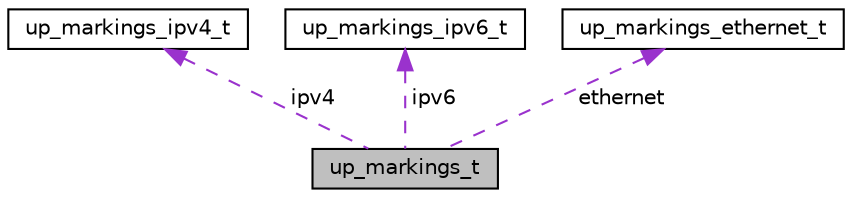 digraph "up_markings_t"
{
 // LATEX_PDF_SIZE
  bgcolor="transparent";
  edge [fontname="Helvetica",fontsize="10",labelfontname="Helvetica",labelfontsize="10"];
  node [fontname="Helvetica",fontsize="10",shape=record];
  Node1 [label="up_markings_t",height=0.2,width=0.4,color="black", fillcolor="grey75", style="filled", fontcolor="black",tooltip=" "];
  Node2 -> Node1 [dir="back",color="darkorchid3",fontsize="10",style="dashed",label=" ipv4" ,fontname="Helvetica"];
  Node2 [label="up_markings_ipv4_t",height=0.2,width=0.4,color="black",URL="$EvenstarProcessingElements_8h.html#structup__markings__ipv4__t",tooltip=" "];
  Node3 -> Node1 [dir="back",color="darkorchid3",fontsize="10",style="dashed",label=" ipv6" ,fontname="Helvetica"];
  Node3 [label="up_markings_ipv6_t",height=0.2,width=0.4,color="black",URL="$EvenstarProcessingElements_8h.html#structup__markings__ipv6__t",tooltip=" "];
  Node4 -> Node1 [dir="back",color="darkorchid3",fontsize="10",style="dashed",label=" ethernet" ,fontname="Helvetica"];
  Node4 [label="up_markings_ethernet_t",height=0.2,width=0.4,color="black",URL="$EvenstarProcessingElements_8h.html#structup__markings__ethernet__t",tooltip=" "];
}
